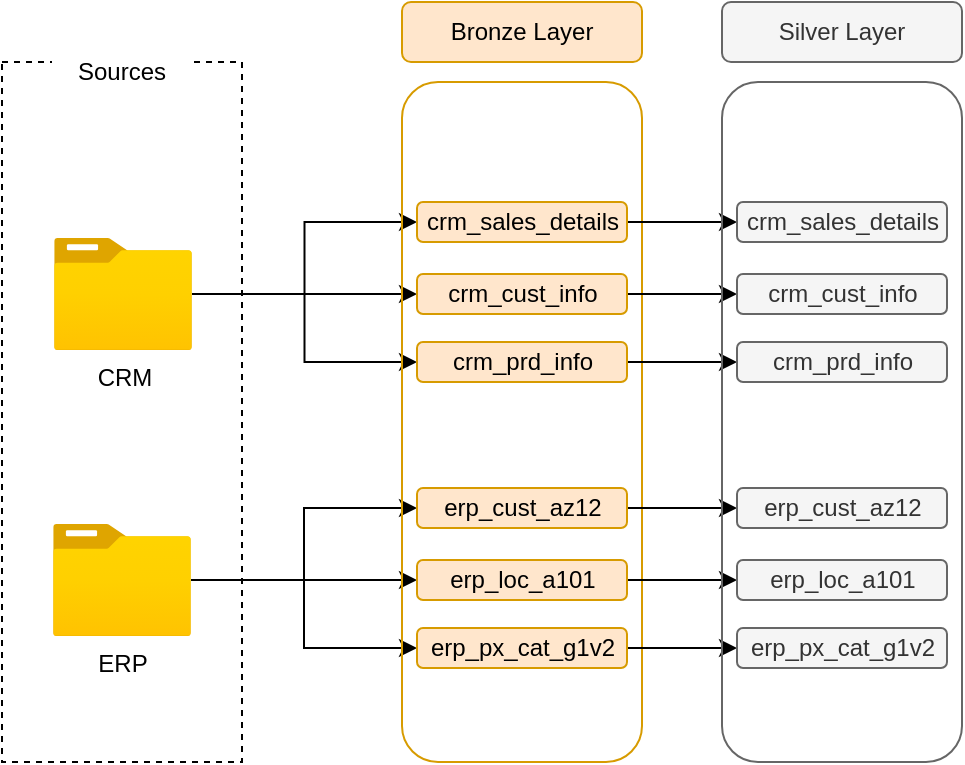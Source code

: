 <mxfile version="26.0.16">
  <diagram name="Page-1" id="cQBfUwnbrEGuQixiRogG">
    <mxGraphModel dx="702" dy="544" grid="1" gridSize="10" guides="1" tooltips="1" connect="1" arrows="1" fold="1" page="1" pageScale="1" pageWidth="827" pageHeight="1169" math="0" shadow="0">
      <root>
        <mxCell id="0" />
        <mxCell id="1" parent="0" />
        <mxCell id="LEJkM0-SKzg_fPJmc3Sn-1" value="" style="rounded=0;whiteSpace=wrap;html=1;fillColor=none;dashed=1;" parent="1" vertex="1">
          <mxGeometry x="40" y="160" width="120" height="350" as="geometry" />
        </mxCell>
        <mxCell id="LEJkM0-SKzg_fPJmc3Sn-2" value="Sources" style="rounded=1;whiteSpace=wrap;html=1;strokeColor=none;" parent="1" vertex="1">
          <mxGeometry x="65" y="150" width="70" height="30" as="geometry" />
        </mxCell>
        <mxCell id="LEJkM0-SKzg_fPJmc3Sn-10" style="edgeStyle=orthogonalEdgeStyle;rounded=0;orthogonalLoop=1;jettySize=auto;html=1;entryX=0;entryY=0.5;entryDx=0;entryDy=0;" parent="1" source="LEJkM0-SKzg_fPJmc3Sn-3" target="LEJkM0-SKzg_fPJmc3Sn-7" edge="1">
          <mxGeometry relative="1" as="geometry" />
        </mxCell>
        <mxCell id="LEJkM0-SKzg_fPJmc3Sn-11" style="edgeStyle=orthogonalEdgeStyle;rounded=0;orthogonalLoop=1;jettySize=auto;html=1;" parent="1" source="LEJkM0-SKzg_fPJmc3Sn-3" target="LEJkM0-SKzg_fPJmc3Sn-8" edge="1">
          <mxGeometry relative="1" as="geometry" />
        </mxCell>
        <mxCell id="LEJkM0-SKzg_fPJmc3Sn-12" style="edgeStyle=orthogonalEdgeStyle;rounded=0;orthogonalLoop=1;jettySize=auto;html=1;entryX=0;entryY=0.5;entryDx=0;entryDy=0;" parent="1" source="LEJkM0-SKzg_fPJmc3Sn-3" target="LEJkM0-SKzg_fPJmc3Sn-9" edge="1">
          <mxGeometry relative="1" as="geometry" />
        </mxCell>
        <mxCell id="LEJkM0-SKzg_fPJmc3Sn-3" value="CRM" style="image;aspect=fixed;html=1;points=[];align=center;fontSize=12;image=img/lib/azure2/general/Folder_Blank.svg;" parent="1" vertex="1">
          <mxGeometry x="66" y="248" width="69" height="56.0" as="geometry" />
        </mxCell>
        <mxCell id="LEJkM0-SKzg_fPJmc3Sn-16" style="edgeStyle=orthogonalEdgeStyle;rounded=0;orthogonalLoop=1;jettySize=auto;html=1;entryX=0;entryY=0.5;entryDx=0;entryDy=0;" parent="1" source="LEJkM0-SKzg_fPJmc3Sn-4" target="LEJkM0-SKzg_fPJmc3Sn-14" edge="1">
          <mxGeometry relative="1" as="geometry" />
        </mxCell>
        <mxCell id="LEJkM0-SKzg_fPJmc3Sn-17" style="edgeStyle=orthogonalEdgeStyle;rounded=0;orthogonalLoop=1;jettySize=auto;html=1;entryX=0;entryY=0.5;entryDx=0;entryDy=0;" parent="1" source="LEJkM0-SKzg_fPJmc3Sn-4" target="LEJkM0-SKzg_fPJmc3Sn-13" edge="1">
          <mxGeometry relative="1" as="geometry" />
        </mxCell>
        <mxCell id="LEJkM0-SKzg_fPJmc3Sn-18" style="edgeStyle=orthogonalEdgeStyle;rounded=0;orthogonalLoop=1;jettySize=auto;html=1;entryX=0;entryY=0.5;entryDx=0;entryDy=0;" parent="1" source="LEJkM0-SKzg_fPJmc3Sn-4" target="LEJkM0-SKzg_fPJmc3Sn-15" edge="1">
          <mxGeometry relative="1" as="geometry" />
        </mxCell>
        <mxCell id="LEJkM0-SKzg_fPJmc3Sn-4" value="ERP" style="image;aspect=fixed;html=1;points=[];align=center;fontSize=12;image=img/lib/azure2/general/Folder_Blank.svg;" parent="1" vertex="1">
          <mxGeometry x="65.5" y="391" width="69" height="56.0" as="geometry" />
        </mxCell>
        <mxCell id="LEJkM0-SKzg_fPJmc3Sn-5" value="Bronze Layer" style="rounded=1;whiteSpace=wrap;html=1;fillColor=#ffe6cc;strokeColor=#d79b00;" parent="1" vertex="1">
          <mxGeometry x="240" y="130" width="120" height="30" as="geometry" />
        </mxCell>
        <mxCell id="LEJkM0-SKzg_fPJmc3Sn-6" value="" style="rounded=1;whiteSpace=wrap;html=1;fillColor=none;strokeColor=#d79b00;" parent="1" vertex="1">
          <mxGeometry x="240" y="170" width="120" height="340" as="geometry" />
        </mxCell>
        <mxCell id="E0ChISWchmLFmb-2jHkW-9" style="edgeStyle=orthogonalEdgeStyle;rounded=0;orthogonalLoop=1;jettySize=auto;html=1;exitX=1;exitY=0.5;exitDx=0;exitDy=0;entryX=0;entryY=0.5;entryDx=0;entryDy=0;" edge="1" parent="1" source="LEJkM0-SKzg_fPJmc3Sn-7" target="E0ChISWchmLFmb-2jHkW-3">
          <mxGeometry relative="1" as="geometry" />
        </mxCell>
        <mxCell id="LEJkM0-SKzg_fPJmc3Sn-7" value="crm_sales_details" style="rounded=1;whiteSpace=wrap;html=1;fillColor=#ffe6cc;strokeColor=#d79b00;" parent="1" vertex="1">
          <mxGeometry x="247.5" y="230" width="105" height="20" as="geometry" />
        </mxCell>
        <mxCell id="E0ChISWchmLFmb-2jHkW-10" style="edgeStyle=orthogonalEdgeStyle;rounded=0;orthogonalLoop=1;jettySize=auto;html=1;exitX=1;exitY=0.5;exitDx=0;exitDy=0;entryX=0;entryY=0.5;entryDx=0;entryDy=0;" edge="1" parent="1" source="LEJkM0-SKzg_fPJmc3Sn-8" target="E0ChISWchmLFmb-2jHkW-4">
          <mxGeometry relative="1" as="geometry" />
        </mxCell>
        <mxCell id="LEJkM0-SKzg_fPJmc3Sn-8" value="crm_cust_info" style="rounded=1;whiteSpace=wrap;html=1;fillColor=#ffe6cc;strokeColor=#d79b00;" parent="1" vertex="1">
          <mxGeometry x="247.5" y="266" width="105" height="20" as="geometry" />
        </mxCell>
        <mxCell id="E0ChISWchmLFmb-2jHkW-11" style="edgeStyle=orthogonalEdgeStyle;rounded=0;orthogonalLoop=1;jettySize=auto;html=1;exitX=1;exitY=0.5;exitDx=0;exitDy=0;entryX=0;entryY=0.5;entryDx=0;entryDy=0;" edge="1" parent="1" source="LEJkM0-SKzg_fPJmc3Sn-9" target="E0ChISWchmLFmb-2jHkW-5">
          <mxGeometry relative="1" as="geometry" />
        </mxCell>
        <mxCell id="LEJkM0-SKzg_fPJmc3Sn-9" value="crm_prd_info" style="rounded=1;whiteSpace=wrap;html=1;fillColor=#ffe6cc;strokeColor=#d79b00;" parent="1" vertex="1">
          <mxGeometry x="247.5" y="300" width="105" height="20" as="geometry" />
        </mxCell>
        <mxCell id="E0ChISWchmLFmb-2jHkW-12" style="edgeStyle=orthogonalEdgeStyle;rounded=0;orthogonalLoop=1;jettySize=auto;html=1;exitX=1;exitY=0.5;exitDx=0;exitDy=0;" edge="1" parent="1" source="LEJkM0-SKzg_fPJmc3Sn-13" target="E0ChISWchmLFmb-2jHkW-6">
          <mxGeometry relative="1" as="geometry" />
        </mxCell>
        <mxCell id="LEJkM0-SKzg_fPJmc3Sn-13" value="erp_cust_az12" style="rounded=1;whiteSpace=wrap;html=1;fillColor=#ffe6cc;strokeColor=#d79b00;" parent="1" vertex="1">
          <mxGeometry x="247.5" y="373" width="105" height="20" as="geometry" />
        </mxCell>
        <mxCell id="E0ChISWchmLFmb-2jHkW-13" style="edgeStyle=orthogonalEdgeStyle;rounded=0;orthogonalLoop=1;jettySize=auto;html=1;exitX=1;exitY=0.5;exitDx=0;exitDy=0;entryX=0;entryY=0.5;entryDx=0;entryDy=0;" edge="1" parent="1" source="LEJkM0-SKzg_fPJmc3Sn-14" target="E0ChISWchmLFmb-2jHkW-7">
          <mxGeometry relative="1" as="geometry" />
        </mxCell>
        <mxCell id="LEJkM0-SKzg_fPJmc3Sn-14" value="erp_loc_a101" style="rounded=1;whiteSpace=wrap;html=1;fillColor=#ffe6cc;strokeColor=#d79b00;" parent="1" vertex="1">
          <mxGeometry x="247.5" y="409" width="105" height="20" as="geometry" />
        </mxCell>
        <mxCell id="E0ChISWchmLFmb-2jHkW-14" style="edgeStyle=orthogonalEdgeStyle;rounded=0;orthogonalLoop=1;jettySize=auto;html=1;exitX=1;exitY=0.5;exitDx=0;exitDy=0;" edge="1" parent="1" source="LEJkM0-SKzg_fPJmc3Sn-15" target="E0ChISWchmLFmb-2jHkW-8">
          <mxGeometry relative="1" as="geometry" />
        </mxCell>
        <mxCell id="LEJkM0-SKzg_fPJmc3Sn-15" value="erp_px_cat_g1v2" style="rounded=1;whiteSpace=wrap;html=1;fillColor=#ffe6cc;strokeColor=#d79b00;" parent="1" vertex="1">
          <mxGeometry x="247.5" y="443" width="105" height="20" as="geometry" />
        </mxCell>
        <mxCell id="E0ChISWchmLFmb-2jHkW-1" value="Silver Layer" style="rounded=1;whiteSpace=wrap;html=1;fillColor=#f5f5f5;strokeColor=#666666;fontColor=#333333;" vertex="1" parent="1">
          <mxGeometry x="400" y="130" width="120" height="30" as="geometry" />
        </mxCell>
        <mxCell id="E0ChISWchmLFmb-2jHkW-2" value="" style="rounded=1;whiteSpace=wrap;html=1;fillColor=none;strokeColor=#666666;fontColor=#333333;" vertex="1" parent="1">
          <mxGeometry x="400" y="170" width="120" height="340" as="geometry" />
        </mxCell>
        <mxCell id="E0ChISWchmLFmb-2jHkW-3" value="crm_sales_details" style="rounded=1;whiteSpace=wrap;html=1;fillColor=#f5f5f5;strokeColor=#666666;fontColor=#333333;" vertex="1" parent="1">
          <mxGeometry x="407.5" y="230" width="105" height="20" as="geometry" />
        </mxCell>
        <mxCell id="E0ChISWchmLFmb-2jHkW-4" value="crm_cust_info" style="rounded=1;whiteSpace=wrap;html=1;fillColor=#f5f5f5;strokeColor=#666666;fontColor=#333333;" vertex="1" parent="1">
          <mxGeometry x="407.5" y="266" width="105" height="20" as="geometry" />
        </mxCell>
        <mxCell id="E0ChISWchmLFmb-2jHkW-5" value="crm_prd_info" style="rounded=1;whiteSpace=wrap;html=1;fillColor=#f5f5f5;strokeColor=#666666;fontColor=#333333;" vertex="1" parent="1">
          <mxGeometry x="407.5" y="300" width="105" height="20" as="geometry" />
        </mxCell>
        <mxCell id="E0ChISWchmLFmb-2jHkW-6" value="erp_cust_az12" style="rounded=1;whiteSpace=wrap;html=1;fillColor=#f5f5f5;strokeColor=#666666;fontColor=#333333;" vertex="1" parent="1">
          <mxGeometry x="407.5" y="373" width="105" height="20" as="geometry" />
        </mxCell>
        <mxCell id="E0ChISWchmLFmb-2jHkW-7" value="erp_loc_a101" style="rounded=1;whiteSpace=wrap;html=1;fillColor=#f5f5f5;strokeColor=#666666;fontColor=#333333;" vertex="1" parent="1">
          <mxGeometry x="407.5" y="409" width="105" height="20" as="geometry" />
        </mxCell>
        <mxCell id="E0ChISWchmLFmb-2jHkW-8" value="erp_px_cat_g1v2" style="rounded=1;whiteSpace=wrap;html=1;fillColor=#f5f5f5;strokeColor=#666666;fontColor=#333333;" vertex="1" parent="1">
          <mxGeometry x="407.5" y="443" width="105" height="20" as="geometry" />
        </mxCell>
      </root>
    </mxGraphModel>
  </diagram>
</mxfile>
